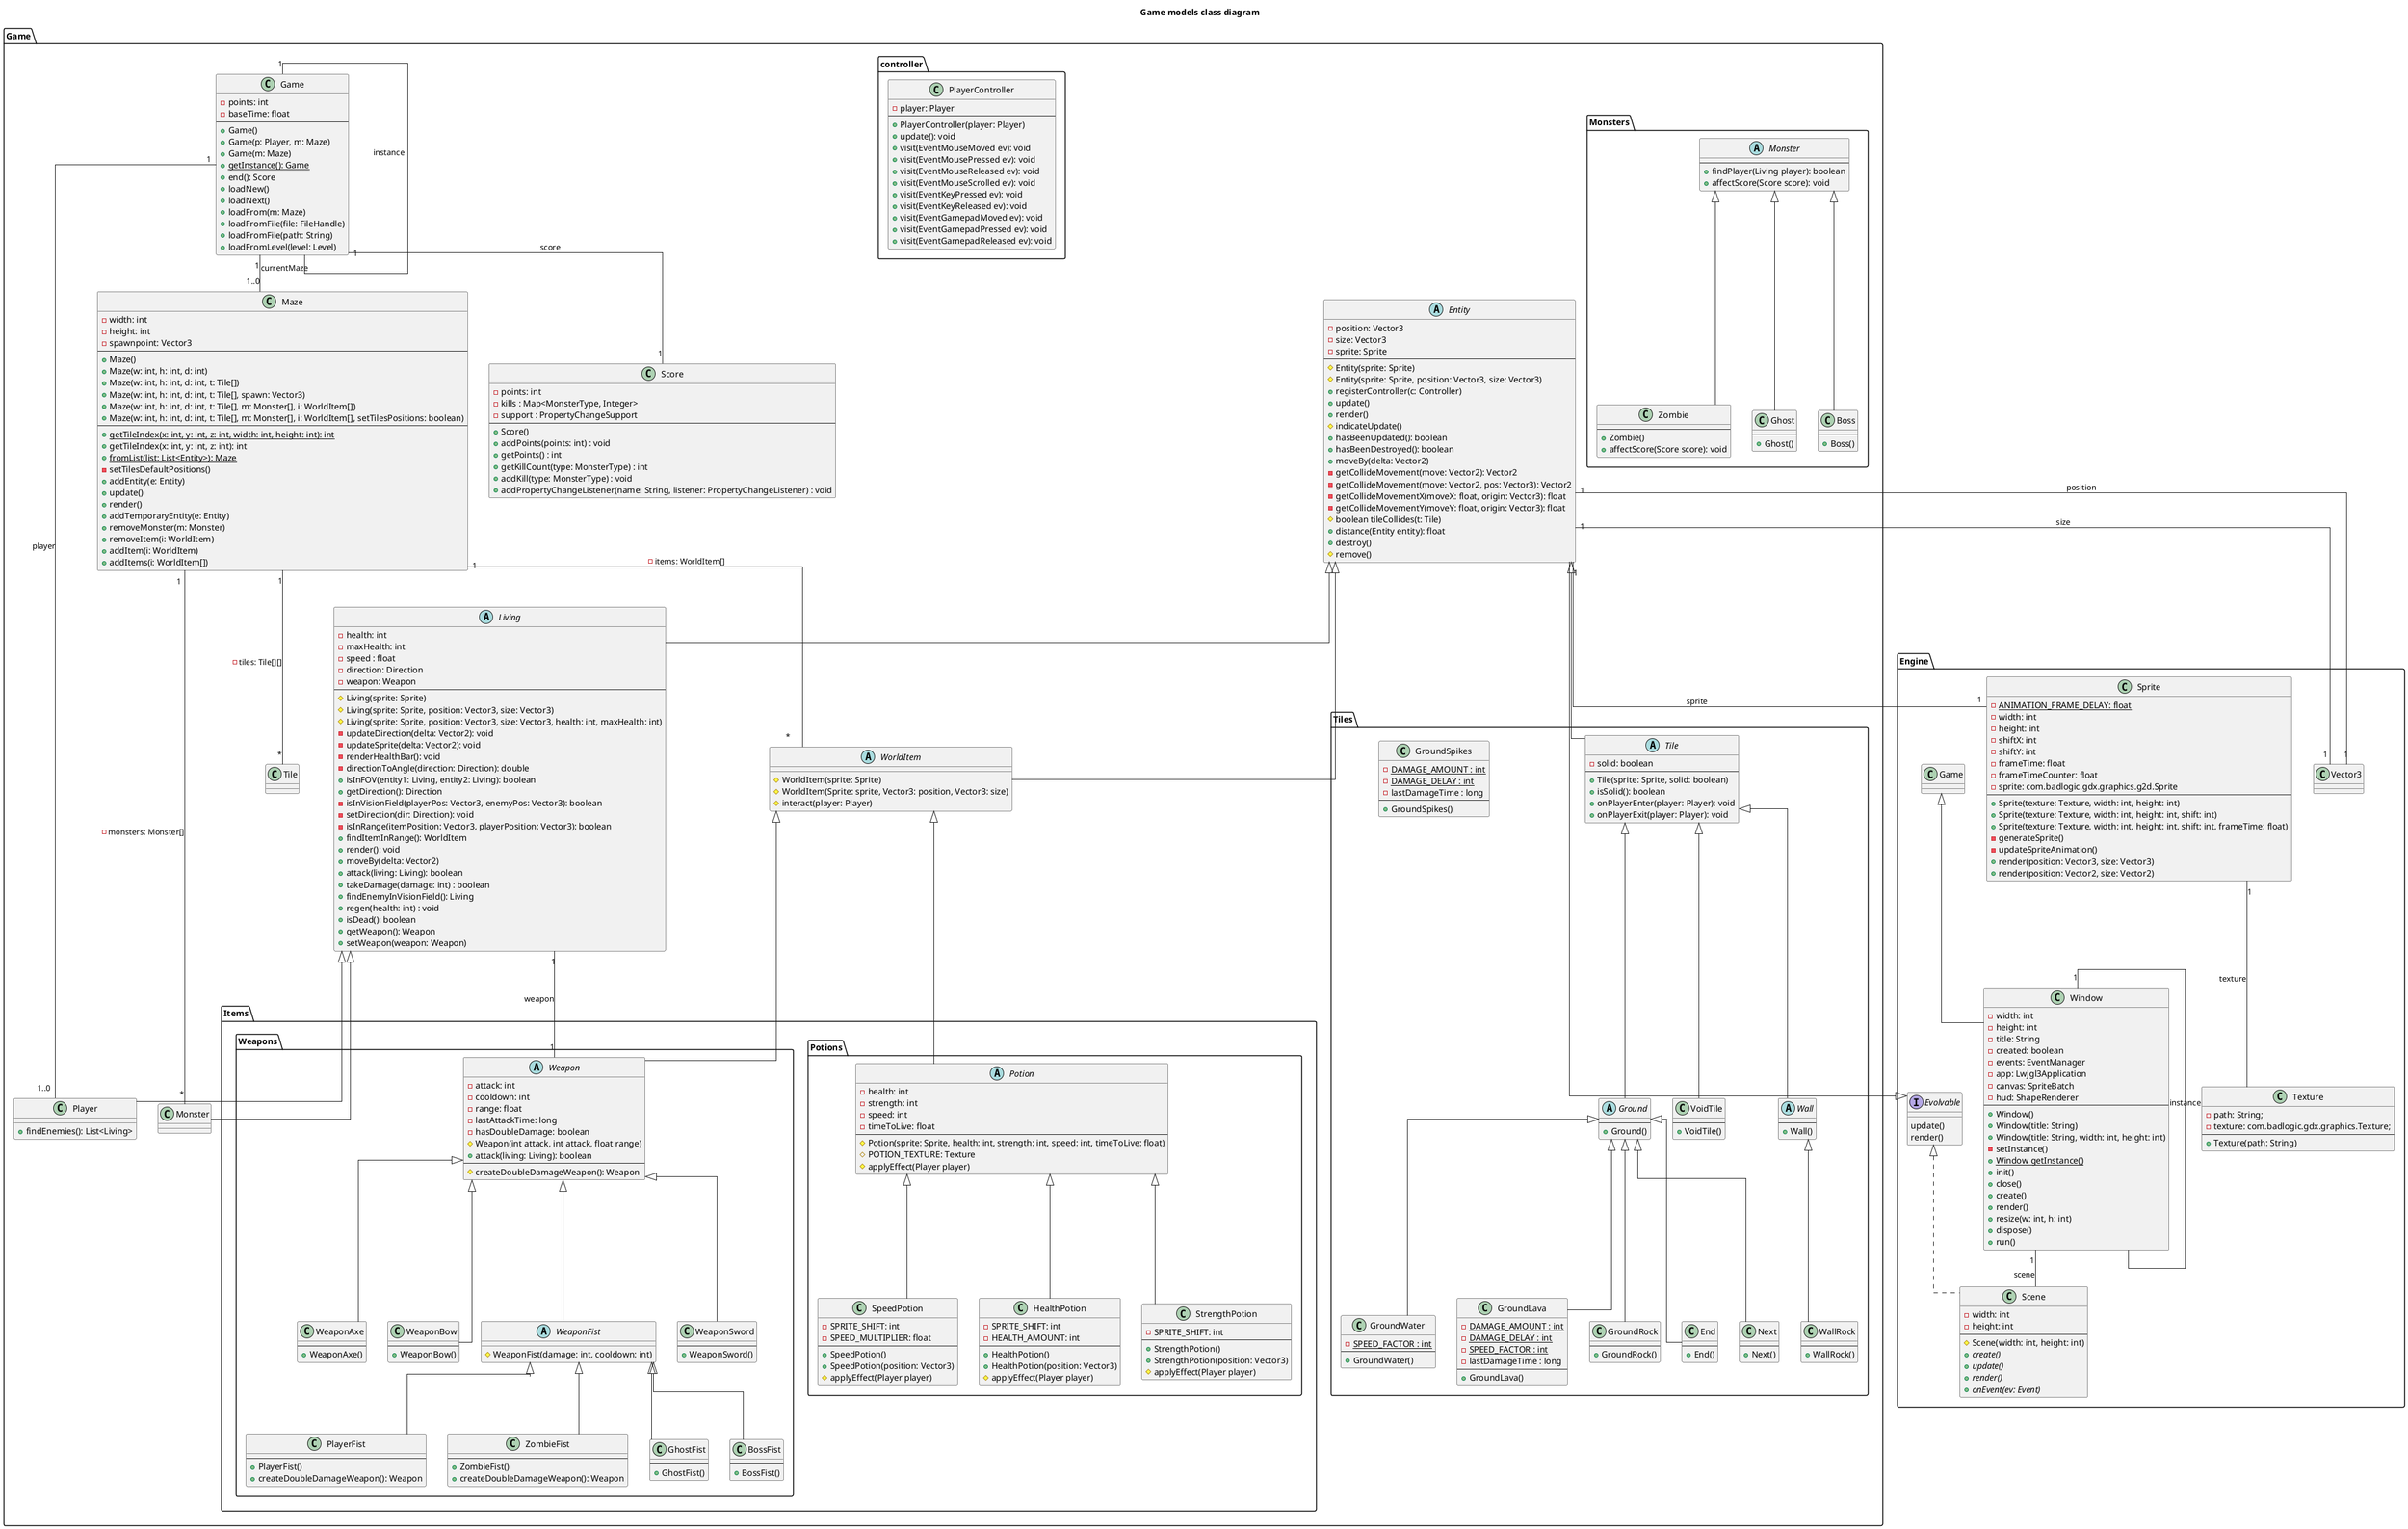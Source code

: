 @startuml Game models class diagram
title Game models class diagram
skinparam Linetype ortho

package Engine {
    interface Evolvable {
        update()
        render()
    }

    class Scene {
        - width: int
        - height: int
        ---
        # Scene(width: int, height: int)
        + {abstract} create()
        + {abstract} update()
        + {abstract} render()
        + {abstract} onEvent(ev: Event)
    }

    class Vector3

    class Sprite {
        - {static} ANIMATION_FRAME_DELAY: float
        - width: int
        - height: int
        - shiftX: int
        - shiftY: int
        - frameTime: float
        - frameTimeCounter: float
        - sprite: com.badlogic.gdx.graphics.g2d.Sprite 
        ---
        + Sprite(texture: Texture, width: int, height: int)
        + Sprite(texture: Texture, width: int, height: int, shift: int)
        + Sprite(texture: Texture, width: int, height: int, shift: int, frameTime: float)
        - generateSprite()
        - updateSpriteAnimation()
        + render(position: Vector3, size: Vector3)
        + render(position: Vector2, size: Vector2)
    }
    Sprite "1" --  Texture : texture

    class Texture {
        - path: String;
        - texture: com.badlogic.gdx.graphics.Texture;
        ---
        + Texture(path: String)
    }

    class Window {
        - width: int
        - height: int
        - title: String
        - created: boolean
        - events: EventManager
        - app: Lwjgl3Application
        - canvas: SpriteBatch
        - hud: ShapeRenderer
        ---
        + Window()
        + Window(title: String)
        + Window(title: String, width: int, height: int)
        - setInstance()
        + {static} Window getInstance()
        + init()
        + close()
        + create()
        + render()
        + resize(w: int, h: int)
        + dispose()
        + run()
    }
    Window "1" --  Scene : scene
    Window "1" --  Window : instance

    Evolvable <|.. Scene
    Game <|-- Window
}

package Game {

    class Game {
        - points: int
        - baseTime: float
        ---
        + Game()
        + Game(p: Player, m: Maze)
        + Game(m: Maze)
        + {static} getInstance(): Game
        + end(): Score
        + loadNew()
        + loadNext()
        + loadFrom(m: Maze)
        + loadFromFile(file: FileHandle)
        + loadFromFile(path: String)
        + loadFromLevel(level: Level)
    }
    Game "1" -- "1..0" Maze : currentMaze
    Game "1" -- "1..0" Player : player
    Game "1" -- "1" Score : score
    Game "1" --  Game : instance

    class Score {
        - points: int
        - kills : Map<MonsterType, Integer>
        - support : PropertyChangeSupport
        ---
        + Score()
        + addPoints(points: int) : void
        + getPoints() : int
        + getKillCount(type: MonsterType) : int
        + addKill(type: MonsterType) : void
        + addPropertyChangeListener(name: String, listener: PropertyChangeListener) : void
    }
    class Maze {
        - width: int
        - height: int
        - spawnpoint: Vector3
        ---
        + Maze()
        + Maze(w: int, h: int, d: int)
        + Maze(w: int, h: int, d: int, t: Tile[])
        + Maze(w: int, h: int, d: int, t: Tile[], spawn: Vector3)
        + Maze(w: int, h: int, d: int, t: Tile[], m: Monster[], i: WorldItem[])
        + Maze(w: int, h: int, d: int, t: Tile[], m: Monster[], i: WorldItem[], setTilesPositions: boolean)
        ---
        + {static} getTileIndex(x: int, y: int, z: int, width: int, height: int): int
        + getTileIndex(x: int, y: int, z: int): int
        + {static} fromList(list: List<Entity>): Maze
        - setTilesDefaultPositions()
        + addEntity(e: Entity)
        + update()
        + render()
        + addTemporaryEntity(e: Entity)
        + removeMonster(m: Monster)
        + removeItem(i: WorldItem)
        + addItem(i: WorldItem)
        + addItems(i: WorldItem[])
    }
    Maze "1" -- "*" Tile: - tiles: Tile[][]
    Maze "1" -- "*" Monster: - monsters: Monster[]
    Maze "1" -- "*" WorldItem: - items: WorldItem[]

    abstract Entity {
        - position: Vector3
        - size: Vector3
        - sprite: Sprite
        ---
        # Entity(sprite: Sprite)
        # Entity(sprite: Sprite, position: Vector3, size: Vector3)
        + registerController(c: Controller)
        + update()
        + render()
        # indicateUpdate()
        + hasBeenUpdated(): boolean
        + hasBeenDestroyed(): boolean
        + moveBy(delta: Vector2)
        - getCollideMovement(move: Vector2): Vector2
        - getCollideMovement(move: Vector2, pos: Vector3): Vector2
        - getCollideMovementX(moveX: float, origin: Vector3): float
        - getCollideMovementY(moveY: float, origin: Vector3): float
        # boolean tileCollides(t: Tile)
        + distance(Entity entity): float
        + destroy()
        # remove()
    }
    Evolvable <|-- Entity
    Entity "1" -- "1" Vector3 : position
    Entity "1" -- "1" Vector3 : size
    Entity "1" -- "1" Sprite : sprite
    Entity <|-- WorldItem
    Entity <|-- Living

    abstract WorldItem {
        # WorldItem(sprite: Sprite)
        # WorldItem(Sprite: sprite, Vector3: position, Vector3: size)
        # interact(player: Player)
    }

    package Items {

        package Potions {
            abstract Potion {
                - health: int
                - strength: int
                - speed: int
                - timeToLive: float
                ---
                # Potion(sprite: Sprite, health: int, strength: int, speed: int, timeToLive: float)
                # POTION_TEXTURE: Texture
                # applyEffect(Player player)
            }
            WorldItem <|-- Potion
            Potion <|-- HealthPotion
            Potion <|-- StrengthPotion
            Potion <|-- SpeedPotion

            class HealthPotion {
                - SPRITE_SHIFT: int
                - HEALTH_AMOUNT: int
                ---
                + HealthPotion()
                + HealthPotion(position: Vector3)
                # applyEffect(Player player)
            }

            class StrengthPotion {
                - SPRITE_SHIFT: int
                ---
                + StrengthPotion()
                + StrengthPotion(position: Vector3)
                # applyEffect(Player player)
            }

            class SpeedPotion {
                - SPRITE_SHIFT: int
                - SPEED_MULTIPLIER: float
                ---
                + SpeedPotion()
                + SpeedPotion(position: Vector3)
                # applyEffect(Player player)
            }
        }

        package Weapons {
            abstract Weapon {
                - attack: int
                - cooldown: int
                - range: float
                - lastAttackTime: long
                - hasDoubleDamage: boolean
                # Weapon(int attack, int attack, float range)
                + attack(living: Living): boolean
                --
                # createDoubleDamageWeapon(): Weapon
            }
            WorldItem <|-- Weapon
            Weapon <|-- WeaponFist
            Weapon <|-- WeaponSword
            Weapon <|-- WeaponAxe
            Weapon <|-- WeaponBow

            abstract WeaponFist {
                # WeaponFist(damage: int, cooldown: int)
            }

            WeaponFist <|-- PlayerFist
            WeaponFist <|-- ZombieFist
            WeaponFist <|-- GhostFist
            WeaponFist <|-- BossFist

            class PlayerFist {
                ---
                + PlayerFist()
                + createDoubleDamageWeapon(): Weapon
            }

            class ZombieFist {
                ---
                + ZombieFist()
                + createDoubleDamageWeapon(): Weapon
            }

            class GhostFist {
                ---
                + GhostFist()
            }

            class BossFist {
                ---
                + BossFist()
            }

            class WeaponSword {
                ---
                + WeaponSword()
            }

            class WeaponAxe {
                ---
                + WeaponAxe()
            }

            class WeaponBow {
                ---
                + WeaponBow()
            }
        }
    }

    abstract Living {
        - health: int
        - maxHealth: int 
        - speed : float
        - direction: Direction
        - weapon: Weapon
        ---
        # Living(sprite: Sprite)
        # Living(sprite: Sprite, position: Vector3, size: Vector3)
        # Living(sprite: Sprite, position: Vector3, size: Vector3, health: int, maxHealth: int)
        - updateDirection(delta: Vector2): void
        - updateSprite(delta: Vector2): void
        - renderHealthBar(): void
        - directionToAngle(direction: Direction): double
        + isInFOV(entity1: Living, entity2: Living): boolean
        + getDirection(): Direction
        - isInVisionField(playerPos: Vector3, enemyPos: Vector3): boolean
        - setDirection(dir: Direction): void
        - isInRange(itemPosition: Vector3, playerPosition: Vector3): boolean
        + findItemInRange(): WorldItem
        + render(): void
        + moveBy(delta: Vector2)
        + attack(living: Living): boolean
        + takeDamage(damage: int) : boolean
        + findEnemyInVisionField(): Living
        + regen(health: int) : void
        + isDead(): boolean
        + getWeapon(): Weapon
        + setWeapon(weapon: Weapon)
    }
    Living "1" -- "1" Weapon : weapon
    Living <|-- Player
    Living <|-- Monster

    class Player {
        + findEnemies(): List<Living>
    }

    package Monsters {
        abstract Monster {
            ---
            + findPlayer(Living player): boolean
            + affectScore(Score score): void
        }
        Monster <|-- Zombie
        Monster <|-- Ghost
        Monster <|-- Boss

        class Zombie {
            ---
            + Zombie()
            + affectScore(Score score): void
        }

        class Ghost {
            ---
            + Ghost()
        }

        class Boss {
            ---
            + Boss()
        }
    }

    package controller {
        class PlayerController {
            - player: Player
            ---
            + PlayerController(player: Player)
            + update(): void
            + visit(EventMouseMoved ev): void
            + visit(EventMousePressed ev): void
            + visit(EventMouseReleased ev): void
            + visit(EventMouseScrolled ev): void
            + visit(EventKeyPressed ev): void
            + visit(EventKeyReleased ev): void
            + visit(EventGamepadMoved ev): void
            + visit(EventGamepadPressed ev): void
            + visit(EventGamepadReleased ev): void
        }
    }

    package Tiles {
        abstract Tile {
            - solid: boolean
            ---
            + Tile(sprite: Sprite, solid: boolean)
            + isSolid(): boolean
            + onPlayerEnter(player: Player): void
            + onPlayerExit(player: Player): void
        }
        Entity <|-- Tile
        Tile <|-- Wall
        Tile <|-- Ground
        Tile <|-- VoidTile
        Wall <|-- WallRock
        Ground <|-- GroundWater
        Ground <|-- GroundLava
        Ground <|-- GroundRock
        Ground <|-- End
        Ground <|-- Next

        abstract Wall {
            ---
            + Wall()
        }

        abstract Ground {
            ---
            + Ground()
        }

        class GroundRock {
            ---
            + GroundRock()
        }

        class GroundWater {
            {static} - SPEED_FACTOR : int
            ---
            + GroundWater()
        }
        class GroundLava {
            {static} - DAMAGE_AMOUNT : int
            {static} - DAMAGE_DELAY : int 
            {static} - SPEED_FACTOR : int
            - lastDamageTime : long
            ---
            + GroundLava()
        }
        class GroundSpikes {
            {static} - DAMAGE_AMOUNT : int
            {static} - DAMAGE_DELAY : int 
            - lastDamageTime : long
            ---
            + GroundSpikes()
        }

        class WallRock {
            ---
            + WallRock()
        }
        class VoidTile {
            ---
            + VoidTile()
        }
        class End{
            ---
            + End()
        }
        class Next{
            ---
            + Next()
        }
    }
}

@enduml